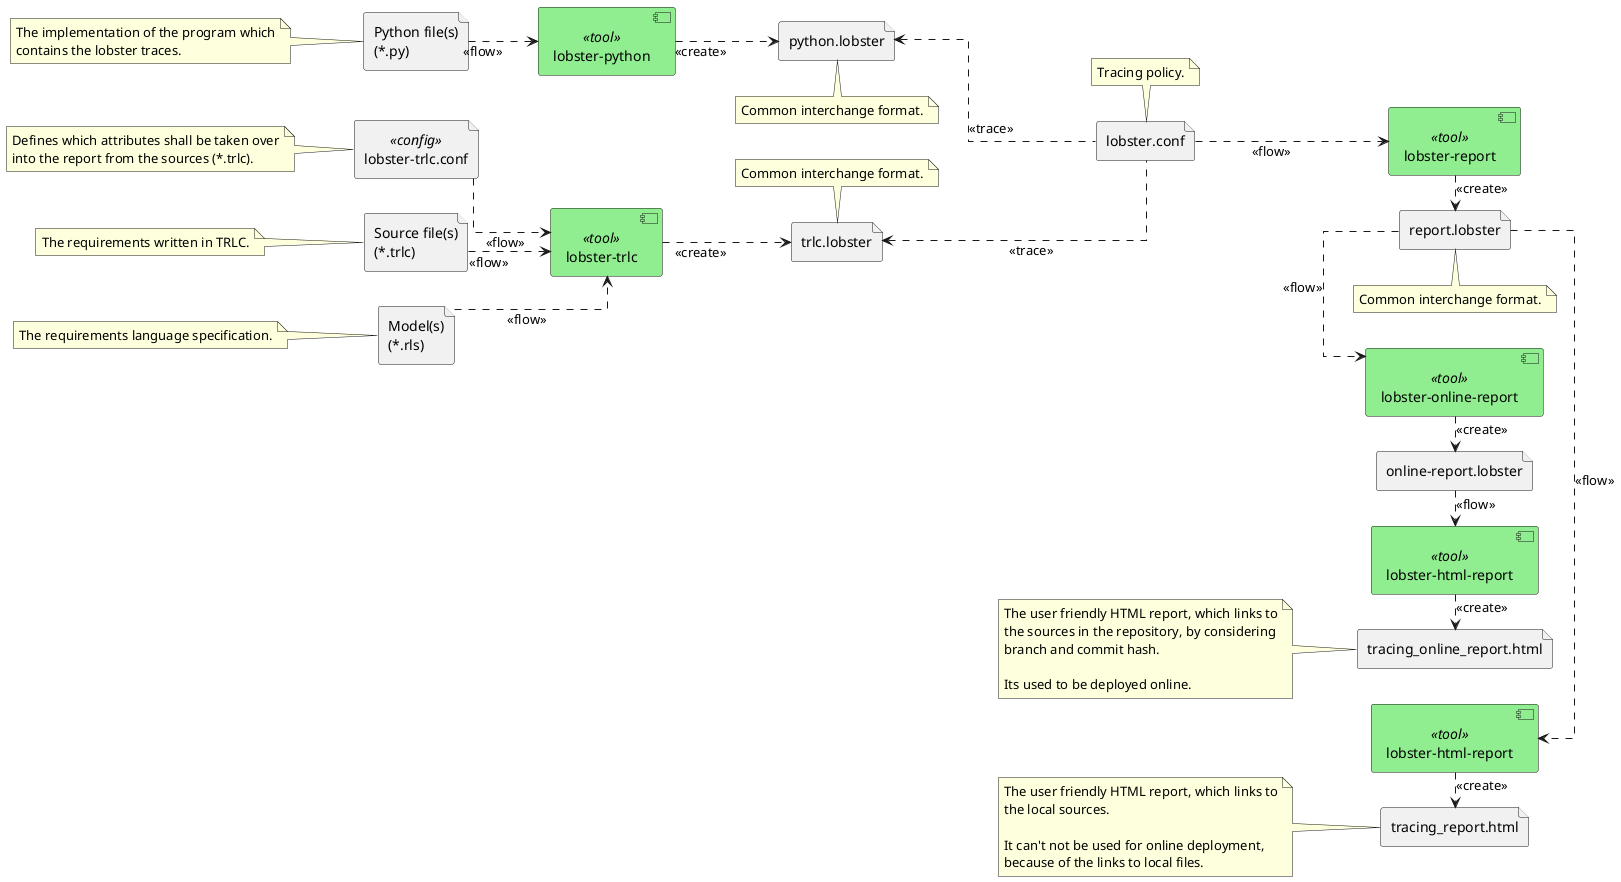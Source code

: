 @startuml

left to right direction
skinparam linetype ortho
skinparam component {
    BackgroundColor #lightgreen
}

component "lobster-trlc" as lobsterTrlc<<tool>>
component "lobster-python" as lobsterPython<<tool>>
component "lobster-report" as lobsterReport<<tool>>
component "lobster-online-report" as lobsterOnlineReport<<tool>>
component "lobster-html-report" as lobsterHtmlReport<<tool>>
component "lobster-html-report" as lobsterHtmlReportOnline<<tool>>

file "lobster-trlc.conf" as lobsterTrlcConf<<config>>
file "trlc.lobster" as trlcLobsterFile
file "Source file(s)\n(*.trlc)" as sourceFiles
file "Model(s)\n(*.rls)" as modelFiles
file "Python file(s)\n(*.py)" as pythonFiles
file "python.lobster" as pythonLobsterFile
file "report.lobster" as reportLobsterFile
file "online-report.lobster" as onlineReportLobsterFile
file "lobster.conf" as lobsterConf
file "tracing_report.html" as tracingReportHtml
file "tracing_online_report.html" as tracingOnlineReportHtml

lobsterTrlc ..> trlcLobsterFile: <<create>>

lobsterTrlcConf ..> lobsterTrlc: <<flow>>

sourceFiles ..> lobsterTrlc: <<flow>>
modelFiles ..> lobsterTrlc: <<flow>>

pythonFiles ..> lobsterPython: <<flow>>
lobsterPython ..> pythonLobsterFile: <<create>>

lobsterConf ..> lobsterReport: <<flow>>
lobsterReport  .> reportLobsterFile: <<create>>

trlcLobsterFile <.. lobsterConf: <<trace>>
pythonLobsterFile <.. lobsterConf: <<trace>>

reportLobsterFile .> lobsterHtmlReport: <<flow>>
lobsterHtmlReport .> tracingReportHtml: <<create>>

reportLobsterFile .> lobsterOnlineReport: <<flow>>
lobsterOnlineReport .> onlineReportLobsterFile: <<create>>

onlineReportLobsterFile .> lobsterHtmlReportOnline: <<flow>>
lobsterHtmlReportOnline .> tracingOnlineReportHtml: <<create>>

note left of lobsterTrlcConf
    Defines which attributes shall be taken over
    into the report from the sources (*.trlc).
end note

note bottom of pythonLobsterFile
    Common interchange format.
end note

note top of lobsterConf
    Tracing policy.
end note

note top of trlcLobsterFile
    Common interchange format.
end note

note left of sourceFiles
    The requirements written in TRLC.
end note

note left of modelFiles
    The requirements language specification.
end note

note left of pythonFiles
    The implementation of the program which
    contains the lobster traces.
end note

note bottom of reportLobsterFile
    Common interchange format.
end note

note left of tracingReportHtml
    The user friendly HTML report, which links to
    the local sources.
    
    It can't not be used for online deployment,
    because of the links to local files.
end note

note left of tracingOnlineReportHtml
    The user friendly HTML report, which links to
    the sources in the repository, by considering
    branch and commit hash.

    Its used to be deployed online.
end note

@enduml
